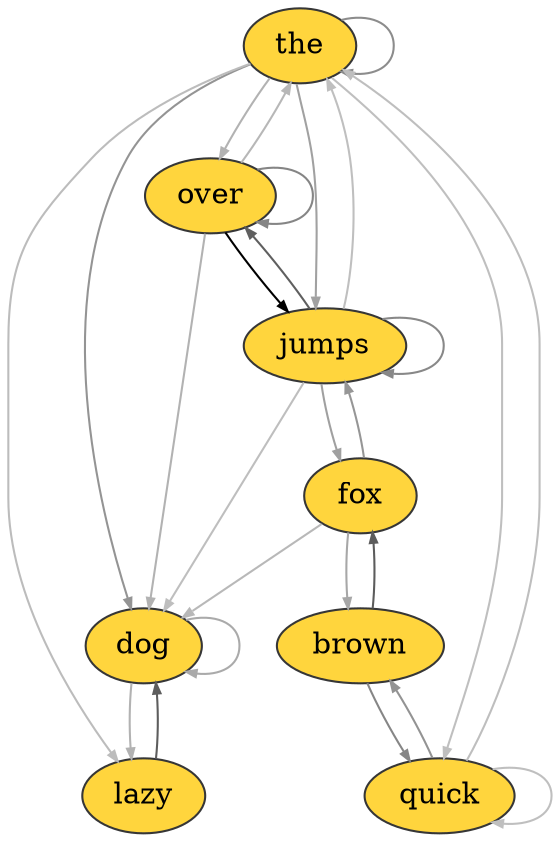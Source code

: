 digraph "3-gram" {
	graph [dpi=300]
	1996 [label=the color="#363636" fillcolor="#ffd53d" shape=oval style=filled]
	2058 [label=over color="#363636" fillcolor="#ffd53d" shape=oval style=filled]
	2829 [label=brown color="#363636" fillcolor="#ffd53d" shape=oval style=filled]
	3899 [label=dog color="#363636" fillcolor="#ffd53d" shape=oval style=filled]
	4248 [label=quick color="#363636" fillcolor="#ffd53d" shape=oval style=filled]
	4419 [label=fox color="#363636" fillcolor="#ffd53d" shape=oval style=filled]
	13971 [label=lazy color="#363636" fillcolor="#ffd53d" shape=oval style=filled]
	14523 [label=jumps color="#363636" fillcolor="#ffd53d" shape=oval style=filled]
	1996 -> 1996 [arrowsize=0.5 color="#8c8c8c"]
	1996 -> 2058 [arrowsize=0.5 color="#b2b2b2"]
	1996 -> 3899 [arrowsize=0.5 color="#949494"]
	1996 -> 4248 [arrowsize=0.5 color="#bfbfbf"]
	1996 -> 13971 [arrowsize=0.5 color="#bcbcbc"]
	1996 -> 14523 [arrowsize=0.5 color="#a1a1a1"]
	2058 -> 1996 [arrowsize=0.5 color="#b7b7b7"]
	2058 -> 2058 [arrowsize=0.5 color="#858585"]
	2058 -> 3899 [arrowsize=0.5 color="#b2b2b2"]
	2058 -> 14523 [arrowsize=0.5 color="#000000"]
	2829 -> 4248 [arrowsize=0.5 color="#868686"]
	2829 -> 4419 [arrowsize=0.5 color="#5c5c5c"]
	3899 -> 3899 [arrowsize=0.5 color="#aaaaaa"]
	3899 -> 13971 [arrowsize=0.5 color="#b2b2b2"]
	4248 -> 1996 [arrowsize=0.5 color="#bebebe"]
	4248 -> 2829 [arrowsize=0.5 color="#939393"]
	4248 -> 4248 [arrowsize=0.5 color="#bfbfbf"]
	4419 -> 2829 [arrowsize=0.5 color="#a7a7a7"]
	4419 -> 3899 [arrowsize=0.5 color="#b8b8b8"]
	4419 -> 14523 [arrowsize=0.5 color="#969696"]
	13971 -> 3899 [arrowsize=0.5 color="#5d5d5d"]
	14523 -> 1996 [arrowsize=0.5 color="#bfbfbf"]
	14523 -> 2058 [arrowsize=0.5 color="#5f5f5f"]
	14523 -> 3899 [arrowsize=0.5 color="#bebebe"]
	14523 -> 4419 [arrowsize=0.5 color="#a0a0a0"]
	14523 -> 14523 [arrowsize=0.5 color="#888888"]
}
